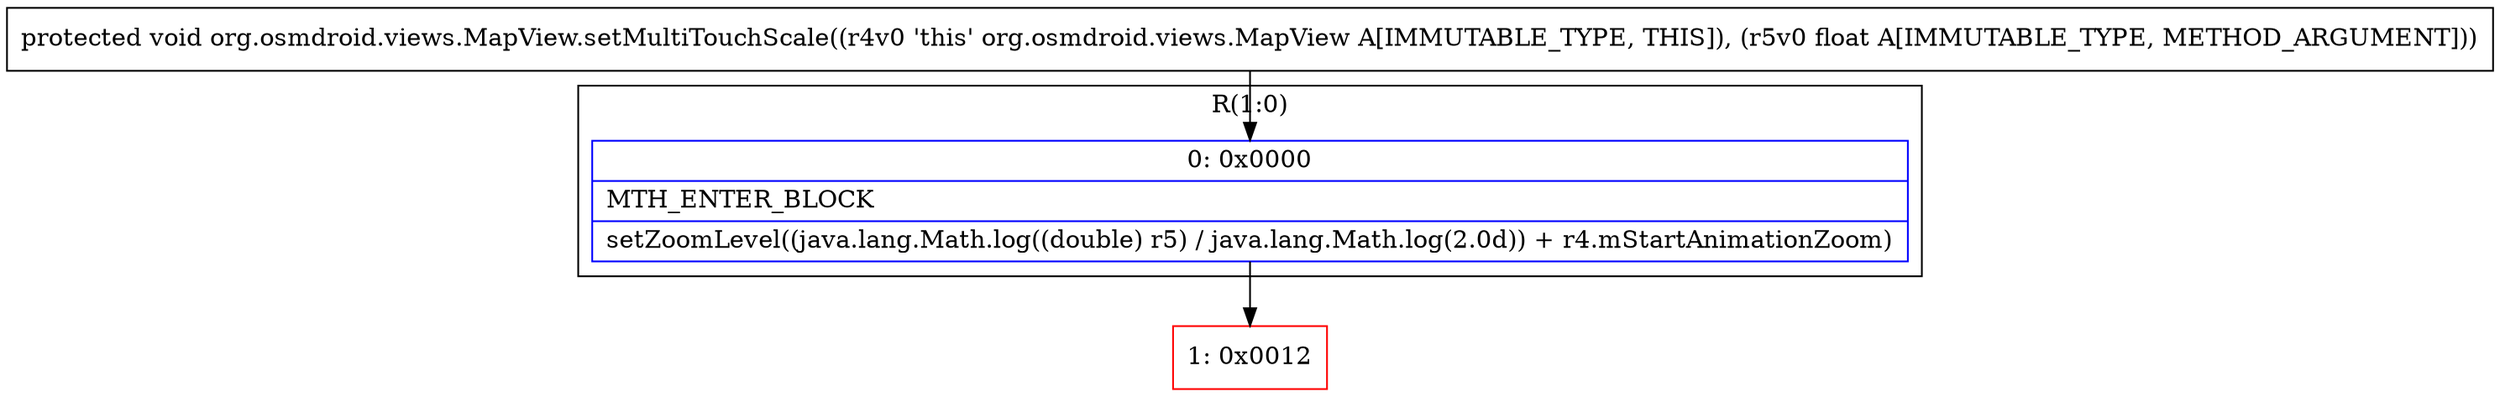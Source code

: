 digraph "CFG fororg.osmdroid.views.MapView.setMultiTouchScale(F)V" {
subgraph cluster_Region_412351227 {
label = "R(1:0)";
node [shape=record,color=blue];
Node_0 [shape=record,label="{0\:\ 0x0000|MTH_ENTER_BLOCK\l|setZoomLevel((java.lang.Math.log((double) r5) \/ java.lang.Math.log(2.0d)) + r4.mStartAnimationZoom)\l}"];
}
Node_1 [shape=record,color=red,label="{1\:\ 0x0012}"];
MethodNode[shape=record,label="{protected void org.osmdroid.views.MapView.setMultiTouchScale((r4v0 'this' org.osmdroid.views.MapView A[IMMUTABLE_TYPE, THIS]), (r5v0 float A[IMMUTABLE_TYPE, METHOD_ARGUMENT])) }"];
MethodNode -> Node_0;
Node_0 -> Node_1;
}

